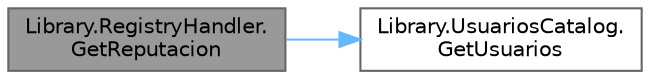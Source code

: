 digraph "Library.RegistryHandler.GetReputacion"
{
 // INTERACTIVE_SVG=YES
 // LATEX_PDF_SIZE
  bgcolor="transparent";
  edge [fontname=Helvetica,fontsize=10,labelfontname=Helvetica,labelfontsize=10];
  node [fontname=Helvetica,fontsize=10,shape=box,height=0.2,width=0.4];
  rankdir="LR";
  Node1 [label="Library.RegistryHandler.\lGetReputacion",height=0.2,width=0.4,color="gray40", fillcolor="grey60", style="filled", fontcolor="black",tooltip="Método para obtener reputación de un trabajador o empleador."];
  Node1 -> Node2 [color="steelblue1",style="solid"];
  Node2 [label="Library.UsuariosCatalog.\lGetUsuarios",height=0.2,width=0.4,color="grey40", fillcolor="white", style="filled",URL="$classLibrary_1_1UsuariosCatalog.html#a6a3f81b438afc68cd3809e603728f9bb",tooltip="Método para conocer los usuarios."];
}
